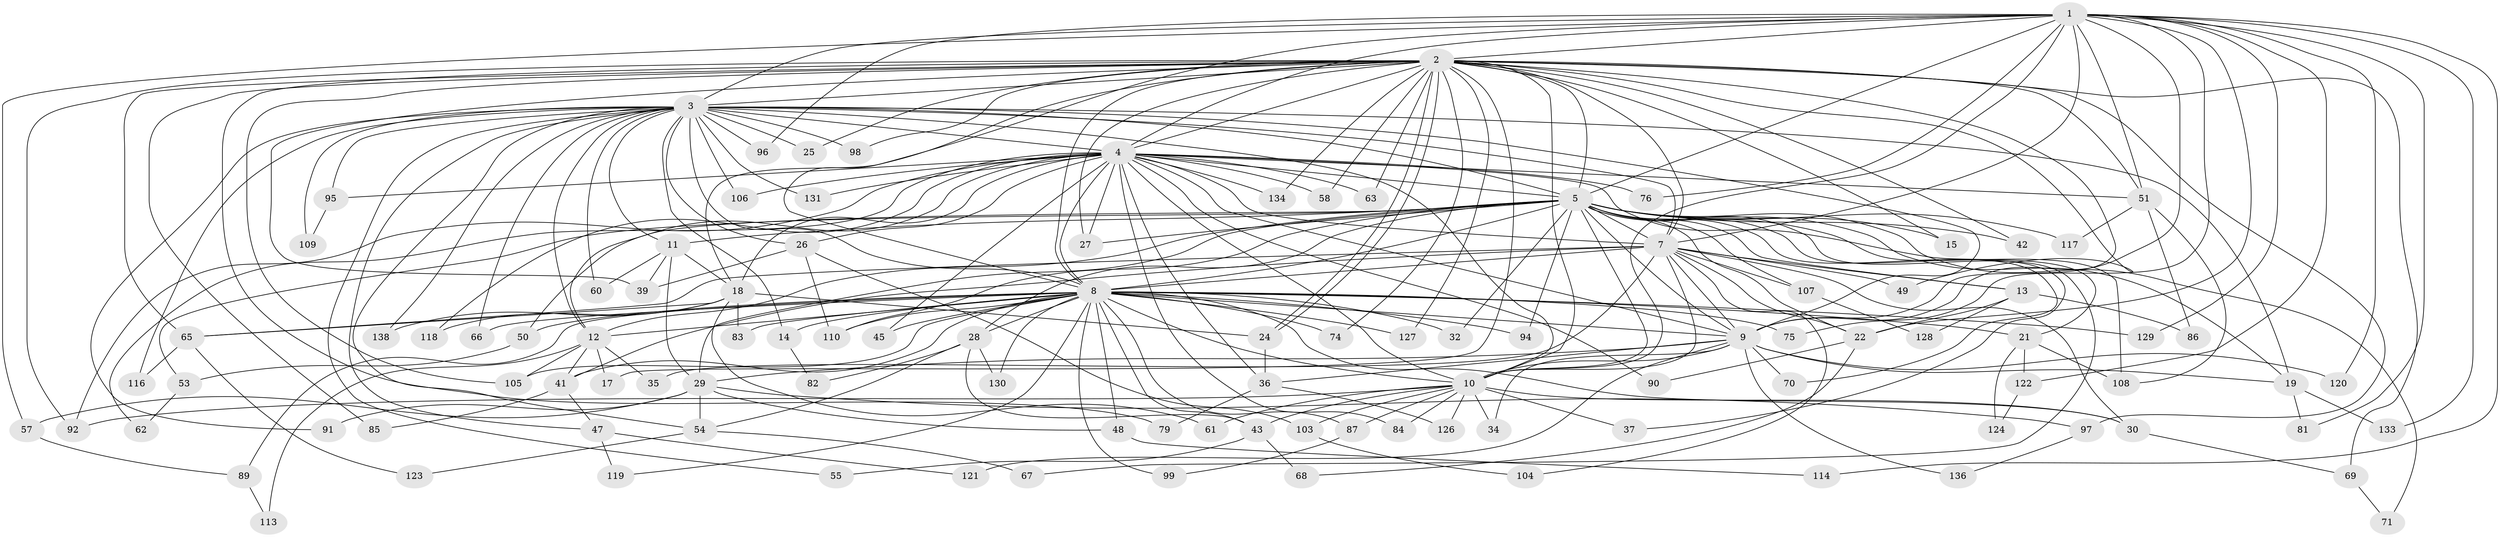 // original degree distribution, {22: 0.007246376811594203, 29: 0.014492753623188406, 32: 0.007246376811594203, 17: 0.014492753623188406, 23: 0.007246376811594203, 19: 0.007246376811594203, 38: 0.007246376811594203, 20: 0.007246376811594203, 6: 0.014492753623188406, 9: 0.014492753623188406, 4: 0.057971014492753624, 2: 0.5579710144927537, 3: 0.21014492753623187, 5: 0.06521739130434782, 8: 0.007246376811594203}
// Generated by graph-tools (version 1.1) at 2025/41/03/06/25 10:41:32]
// undirected, 107 vertices, 253 edges
graph export_dot {
graph [start="1"]
  node [color=gray90,style=filled];
  1 [super="+44"];
  2 [super="+20"];
  3 [super="+40"];
  4 [super="+111"];
  5 [super="+6"];
  7 [super="+102"];
  8 [super="+23"];
  9 [super="+93"];
  10 [super="+38"];
  11 [super="+16"];
  12 [super="+78"];
  13 [super="+31"];
  14 [super="+72"];
  15;
  17;
  18 [super="+135"];
  19 [super="+80"];
  21 [super="+46"];
  22 [super="+52"];
  24;
  25;
  26 [super="+59"];
  27 [super="+132"];
  28 [super="+33"];
  29 [super="+64"];
  30;
  32;
  34;
  35;
  36 [super="+101"];
  37;
  39;
  41 [super="+100"];
  42;
  43 [super="+73"];
  45;
  47;
  48;
  49;
  50;
  51 [super="+56"];
  53;
  54 [super="+88"];
  55;
  57;
  58;
  60;
  61;
  62;
  63;
  65 [super="+77"];
  66;
  67;
  68;
  69;
  70;
  71;
  74;
  75;
  76;
  79;
  81;
  82;
  83;
  84;
  85;
  86;
  87;
  89;
  90;
  91;
  92 [super="+125"];
  94;
  95;
  96;
  97;
  98;
  99;
  103;
  104;
  105 [super="+115"];
  106;
  107;
  108 [super="+112"];
  109;
  110 [super="+137"];
  113;
  114;
  116;
  117;
  118;
  119;
  120;
  121;
  122;
  123;
  124;
  126;
  127;
  128;
  129;
  130;
  131;
  133;
  134;
  136;
  138;
  1 -- 2;
  1 -- 3;
  1 -- 4;
  1 -- 5 [weight=2];
  1 -- 7;
  1 -- 8 [weight=2];
  1 -- 9;
  1 -- 10;
  1 -- 22;
  1 -- 51;
  1 -- 57;
  1 -- 75;
  1 -- 76;
  1 -- 81;
  1 -- 96;
  1 -- 114;
  1 -- 120;
  1 -- 122;
  1 -- 129;
  1 -- 133;
  2 -- 3;
  2 -- 4;
  2 -- 5 [weight=2];
  2 -- 7;
  2 -- 8;
  2 -- 9;
  2 -- 10;
  2 -- 15;
  2 -- 17;
  2 -- 24;
  2 -- 24;
  2 -- 27;
  2 -- 39;
  2 -- 42;
  2 -- 49;
  2 -- 58;
  2 -- 63;
  2 -- 65;
  2 -- 69;
  2 -- 74;
  2 -- 79;
  2 -- 97;
  2 -- 105;
  2 -- 127;
  2 -- 134;
  2 -- 18;
  2 -- 98;
  2 -- 51;
  2 -- 85;
  2 -- 25;
  2 -- 92;
  3 -- 4;
  3 -- 5 [weight=2];
  3 -- 7 [weight=2];
  3 -- 8;
  3 -- 9;
  3 -- 10 [weight=2];
  3 -- 11 [weight=2];
  3 -- 14;
  3 -- 19;
  3 -- 25;
  3 -- 26;
  3 -- 47;
  3 -- 54;
  3 -- 55;
  3 -- 60;
  3 -- 66;
  3 -- 91;
  3 -- 95;
  3 -- 96;
  3 -- 98;
  3 -- 106;
  3 -- 109;
  3 -- 116;
  3 -- 131;
  3 -- 138;
  3 -- 12;
  4 -- 5 [weight=2];
  4 -- 7;
  4 -- 8;
  4 -- 9;
  4 -- 10;
  4 -- 18;
  4 -- 21;
  4 -- 26;
  4 -- 27;
  4 -- 36;
  4 -- 45;
  4 -- 58;
  4 -- 62;
  4 -- 63;
  4 -- 76;
  4 -- 84;
  4 -- 90;
  4 -- 92;
  4 -- 95;
  4 -- 106;
  4 -- 118;
  4 -- 131;
  4 -- 134;
  4 -- 51;
  4 -- 12;
  5 -- 7 [weight=2];
  5 -- 8 [weight=2];
  5 -- 9 [weight=2];
  5 -- 10 [weight=2];
  5 -- 13;
  5 -- 28;
  5 -- 32;
  5 -- 37;
  5 -- 42;
  5 -- 53;
  5 -- 107;
  5 -- 108;
  5 -- 67;
  5 -- 70;
  5 -- 11;
  5 -- 12;
  5 -- 71;
  5 -- 15;
  5 -- 19;
  5 -- 22;
  5 -- 94;
  5 -- 50;
  5 -- 117;
  5 -- 110;
  5 -- 29;
  5 -- 27;
  7 -- 8;
  7 -- 9 [weight=2];
  7 -- 10;
  7 -- 13;
  7 -- 22;
  7 -- 30;
  7 -- 35;
  7 -- 41;
  7 -- 49;
  7 -- 104;
  7 -- 107;
  7 -- 65;
  8 -- 9;
  8 -- 10 [weight=2];
  8 -- 12;
  8 -- 14 [weight=2];
  8 -- 21 [weight=2];
  8 -- 28 [weight=2];
  8 -- 30;
  8 -- 41;
  8 -- 43;
  8 -- 45;
  8 -- 48;
  8 -- 50;
  8 -- 66;
  8 -- 74;
  8 -- 75;
  8 -- 83;
  8 -- 87;
  8 -- 89;
  8 -- 94;
  8 -- 99;
  8 -- 105;
  8 -- 110;
  8 -- 119;
  8 -- 127;
  8 -- 129;
  8 -- 130;
  8 -- 32;
  9 -- 10;
  9 -- 29;
  9 -- 34;
  9 -- 70;
  9 -- 120;
  9 -- 136;
  9 -- 19;
  9 -- 121;
  9 -- 36;
  10 -- 34;
  10 -- 37;
  10 -- 61;
  10 -- 87;
  10 -- 92;
  10 -- 103;
  10 -- 126;
  10 -- 43;
  10 -- 84;
  10 -- 30;
  11 -- 29;
  11 -- 39;
  11 -- 60;
  11 -- 18;
  12 -- 17;
  12 -- 35;
  12 -- 113;
  12 -- 41;
  12 -- 105;
  13 -- 128;
  13 -- 86;
  13 -- 22;
  14 -- 82;
  18 -- 61;
  18 -- 65;
  18 -- 83;
  18 -- 118;
  18 -- 138;
  18 -- 24;
  19 -- 81;
  19 -- 133;
  21 -- 122;
  21 -- 124;
  21 -- 108;
  22 -- 68;
  22 -- 90;
  24 -- 36;
  26 -- 103;
  26 -- 110;
  26 -- 39;
  28 -- 54;
  28 -- 82;
  28 -- 130;
  28 -- 43;
  29 -- 48;
  29 -- 54;
  29 -- 57;
  29 -- 91;
  29 -- 97;
  30 -- 69;
  36 -- 79;
  36 -- 126;
  41 -- 47;
  41 -- 85;
  43 -- 55;
  43 -- 68;
  47 -- 119;
  47 -- 121;
  48 -- 114;
  50 -- 53;
  51 -- 117;
  51 -- 86;
  51 -- 108;
  53 -- 62;
  54 -- 67;
  54 -- 123;
  57 -- 89;
  65 -- 116;
  65 -- 123;
  69 -- 71;
  87 -- 99;
  89 -- 113;
  95 -- 109;
  97 -- 136;
  103 -- 104;
  107 -- 128;
  122 -- 124;
}
